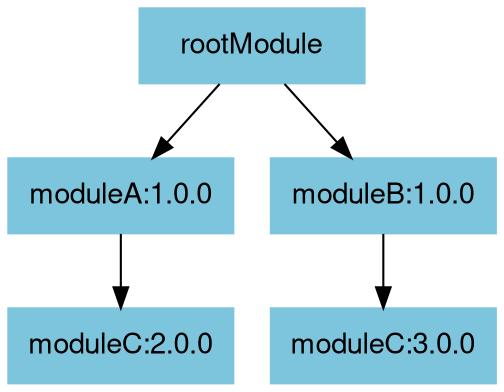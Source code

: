 digraph mygraph {
    bgcolor="transparent"
    fontname="Helvetica,Arial,sans-serif"
    node [
        shape = box
        width = 1.5
        color = "#7dc5dc"
        style = filled
        fontname="Helvetica,Arial,sans-serif"
    ]
    edge [fontname="Helvetica,Arial,sans-serif"]
    "rootModule" -> "moduleA:1.0.0"
    "moduleA:1.0.0" -> "moduleC:2.0.0"
    "rootModule" -> "moduleB:1.0.0"
    "moduleB:1.0.0" -> "moduleC:3.0.0"
}
